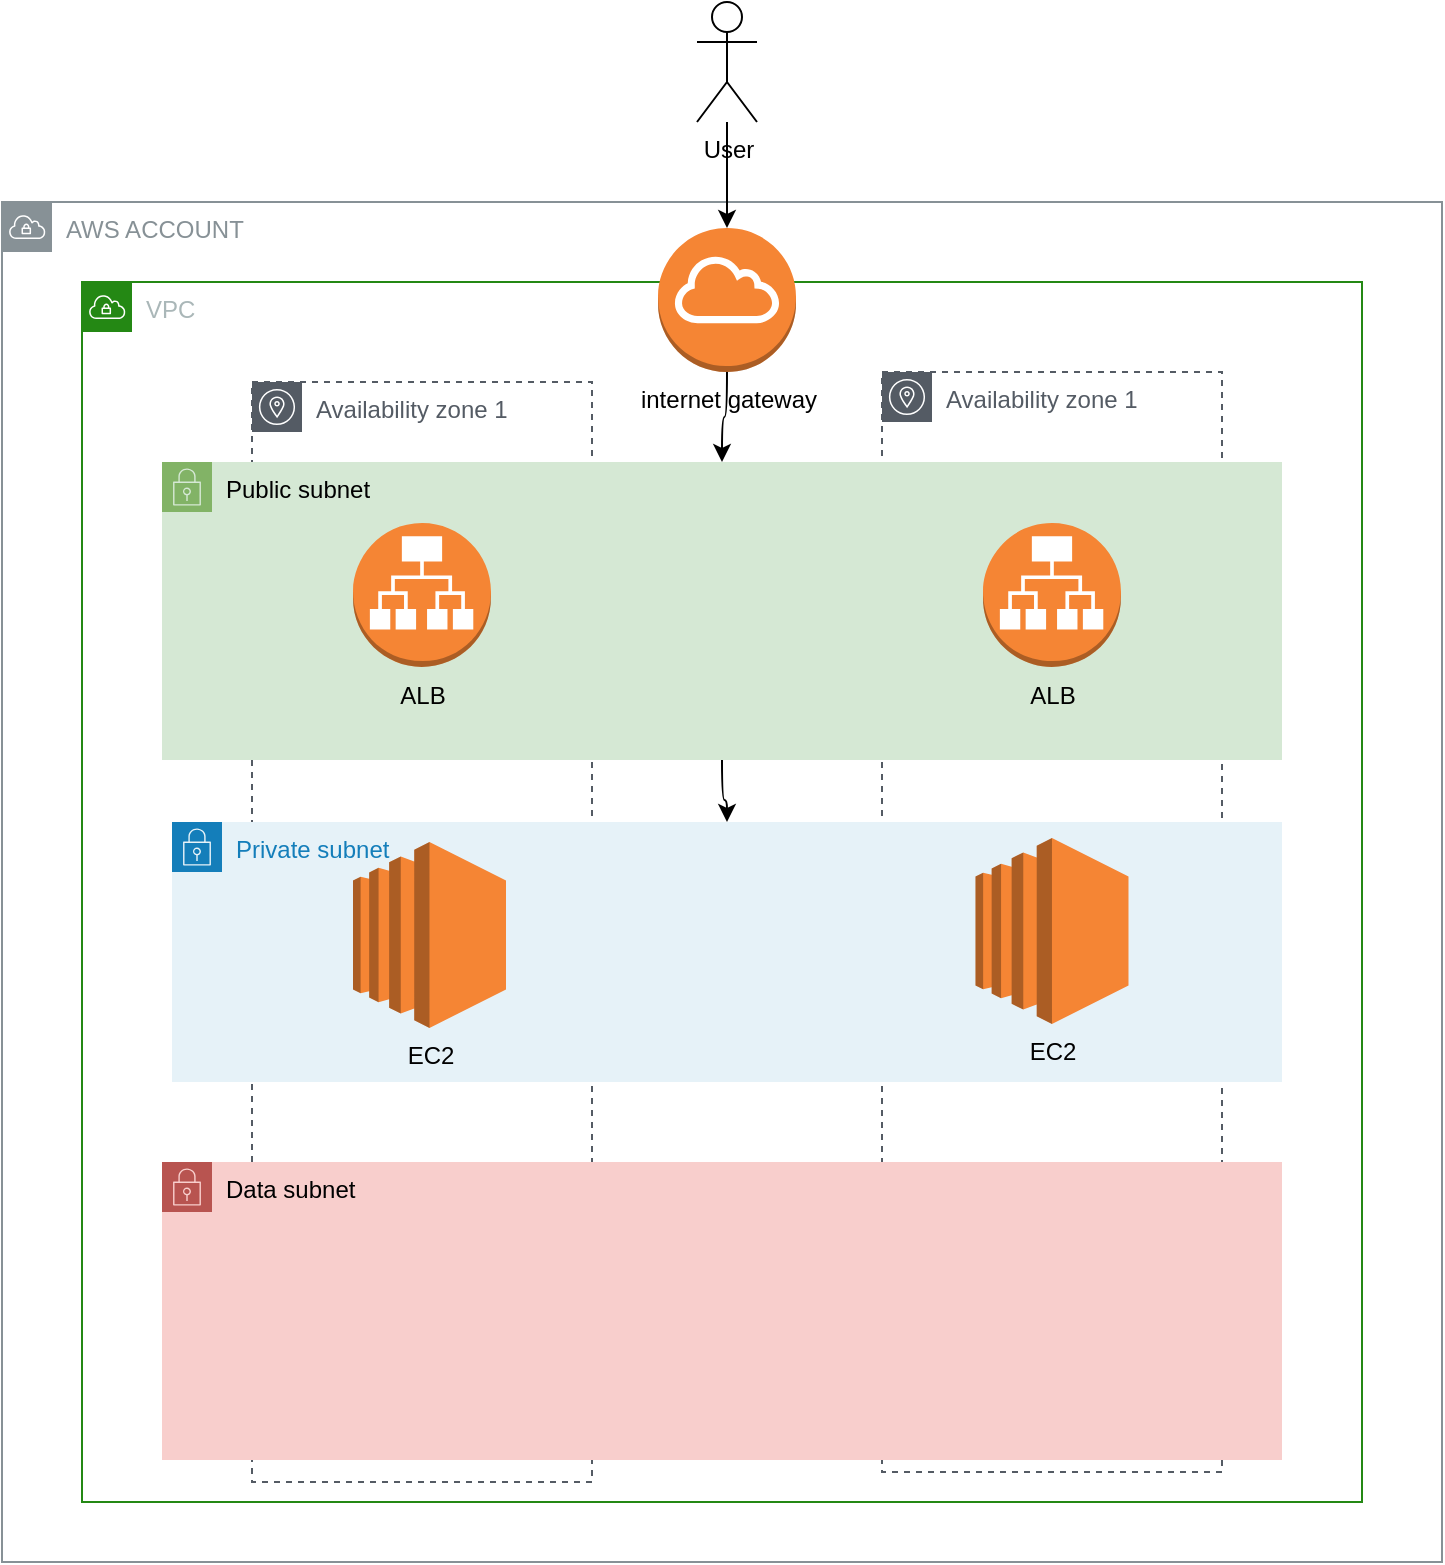 <mxfile version="14.9.6" type="device" pages="4"><diagram id="Ma9Dg9CK7ELXVlegxtlD" name="0"><mxGraphModel dx="946" dy="1841" grid="1" gridSize="10" guides="1" tooltips="1" connect="1" arrows="1" fold="1" page="1" pageScale="1" pageWidth="827" pageHeight="1169" math="0" shadow="0"><root><mxCell id="5slHpJ5o0xWcw2xWlr7M-0"/><mxCell id="5slHpJ5o0xWcw2xWlr7M-1" parent="5slHpJ5o0xWcw2xWlr7M-0"/><mxCell id="5slHpJ5o0xWcw2xWlr7M-13" value="Availability zone 1" style="outlineConnect=0;gradientColor=none;html=1;whiteSpace=wrap;fontSize=12;fontStyle=0;shape=mxgraph.aws4.group;grIcon=mxgraph.aws4.group_availability_zone;strokeColor=#545B64;fillColor=none;verticalAlign=top;align=left;spacingLeft=30;fontColor=#545B64;dashed=1;" parent="5slHpJ5o0xWcw2xWlr7M-1" vertex="1"><mxGeometry x="1120" y="-675" width="170" height="550" as="geometry"/></mxCell><mxCell id="5slHpJ5o0xWcw2xWlr7M-17" value="Availability zone 1" style="outlineConnect=0;gradientColor=none;html=1;whiteSpace=wrap;fontSize=12;fontStyle=0;shape=mxgraph.aws4.group;grIcon=mxgraph.aws4.group_availability_zone;strokeColor=#545B64;fillColor=none;verticalAlign=top;align=left;spacingLeft=30;fontColor=#545B64;dashed=1;" parent="5slHpJ5o0xWcw2xWlr7M-1" vertex="1"><mxGeometry x="805" y="-670" width="170" height="550" as="geometry"/></mxCell><mxCell id="5slHpJ5o0xWcw2xWlr7M-2" value="AWS ACCOUNT" style="outlineConnect=0;gradientColor=none;html=1;whiteSpace=wrap;fontSize=12;fontStyle=0;shape=mxgraph.aws4.group;grIcon=mxgraph.aws4.group_vpc;strokeColor=#879196;fillColor=none;verticalAlign=top;align=left;spacingLeft=30;fontColor=#879196;dashed=0;" parent="5slHpJ5o0xWcw2xWlr7M-1" vertex="1"><mxGeometry x="680" y="-760" width="720" height="680" as="geometry"/></mxCell><mxCell id="5slHpJ5o0xWcw2xWlr7M-3" value="VPC" style="points=[[0,0],[0.25,0],[0.5,0],[0.75,0],[1,0],[1,0.25],[1,0.5],[1,0.75],[1,1],[0.75,1],[0.5,1],[0.25,1],[0,1],[0,0.75],[0,0.5],[0,0.25]];outlineConnect=0;gradientColor=none;html=1;whiteSpace=wrap;fontSize=12;fontStyle=0;shape=mxgraph.aws4.group;grIcon=mxgraph.aws4.group_vpc;strokeColor=#248814;fillColor=none;verticalAlign=top;align=left;spacingLeft=30;fontColor=#AAB7B8;dashed=0;" parent="5slHpJ5o0xWcw2xWlr7M-1" vertex="1"><mxGeometry x="720" y="-720" width="640" height="610" as="geometry"/></mxCell><mxCell id="aQ5Laa9QRJdI8eLqPicz-15" style="edgeStyle=orthogonalEdgeStyle;curved=1;rounded=0;orthogonalLoop=1;jettySize=auto;html=1;" parent="5slHpJ5o0xWcw2xWlr7M-1" source="5slHpJ5o0xWcw2xWlr7M-4" target="5slHpJ5o0xWcw2xWlr7M-6" edge="1"><mxGeometry relative="1" as="geometry"/></mxCell><mxCell id="5slHpJ5o0xWcw2xWlr7M-4" value="Public subnet" style="points=[[0,0],[0.25,0],[0.5,0],[0.75,0],[1,0],[1,0.25],[1,0.5],[1,0.75],[1,1],[0.75,1],[0.5,1],[0.25,1],[0,1],[0,0.75],[0,0.5],[0,0.25]];outlineConnect=0;html=1;whiteSpace=wrap;fontSize=12;fontStyle=0;shape=mxgraph.aws4.group;grIcon=mxgraph.aws4.group_security_group;grStroke=0;strokeColor=#82b366;fillColor=#d5e8d4;verticalAlign=top;align=left;spacingLeft=30;dashed=0;" parent="5slHpJ5o0xWcw2xWlr7M-1" vertex="1"><mxGeometry x="760" y="-630" width="560" height="149" as="geometry"/></mxCell><mxCell id="5slHpJ5o0xWcw2xWlr7M-6" value="Private subnet" style="points=[[0,0],[0.25,0],[0.5,0],[0.75,0],[1,0],[1,0.25],[1,0.5],[1,0.75],[1,1],[0.75,1],[0.5,1],[0.25,1],[0,1],[0,0.75],[0,0.5],[0,0.25]];outlineConnect=0;gradientColor=none;html=1;whiteSpace=wrap;fontSize=12;fontStyle=0;shape=mxgraph.aws4.group;grIcon=mxgraph.aws4.group_security_group;grStroke=0;strokeColor=#147EBA;fillColor=#E6F2F8;verticalAlign=top;align=left;spacingLeft=30;fontColor=#147EBA;dashed=0;" parent="5slHpJ5o0xWcw2xWlr7M-1" vertex="1"><mxGeometry x="765" y="-450" width="555" height="130" as="geometry"/></mxCell><mxCell id="5slHpJ5o0xWcw2xWlr7M-7" value="Data subnet" style="points=[[0,0],[0.25,0],[0.5,0],[0.75,0],[1,0],[1,0.25],[1,0.5],[1,0.75],[1,1],[0.75,1],[0.5,1],[0.25,1],[0,1],[0,0.75],[0,0.5],[0,0.25]];outlineConnect=0;html=1;whiteSpace=wrap;fontSize=12;fontStyle=0;shape=mxgraph.aws4.group;grIcon=mxgraph.aws4.group_security_group;grStroke=0;strokeColor=#b85450;fillColor=#f8cecc;verticalAlign=top;align=left;spacingLeft=30;dashed=0;" parent="5slHpJ5o0xWcw2xWlr7M-1" vertex="1"><mxGeometry x="760" y="-280" width="560" height="149" as="geometry"/></mxCell><mxCell id="aQ5Laa9QRJdI8eLqPicz-14" style="edgeStyle=orthogonalEdgeStyle;curved=1;rounded=0;orthogonalLoop=1;jettySize=auto;html=1;" parent="5slHpJ5o0xWcw2xWlr7M-1" source="5slHpJ5o0xWcw2xWlr7M-10" target="5slHpJ5o0xWcw2xWlr7M-4" edge="1"><mxGeometry relative="1" as="geometry"/></mxCell><mxCell id="5slHpJ5o0xWcw2xWlr7M-10" value="internet gateway" style="outlineConnect=0;dashed=0;verticalLabelPosition=bottom;verticalAlign=top;align=center;html=1;shape=mxgraph.aws3.internet_gateway;fillColor=#F58534;gradientColor=none;" parent="5slHpJ5o0xWcw2xWlr7M-1" vertex="1"><mxGeometry x="1008" y="-747" width="69" height="72" as="geometry"/></mxCell><mxCell id="aQ5Laa9QRJdI8eLqPicz-0" value="ALB" style="outlineConnect=0;dashed=0;verticalLabelPosition=bottom;verticalAlign=top;align=center;html=1;shape=mxgraph.aws3.application_load_balancer;fillColor=#F58534;gradientColor=none;" parent="5slHpJ5o0xWcw2xWlr7M-1" vertex="1"><mxGeometry x="855.5" y="-599.5" width="69" height="72" as="geometry"/></mxCell><mxCell id="aQ5Laa9QRJdI8eLqPicz-1" value="ALB" style="outlineConnect=0;dashed=0;verticalLabelPosition=bottom;verticalAlign=top;align=center;html=1;shape=mxgraph.aws3.application_load_balancer;fillColor=#F58534;gradientColor=none;" parent="5slHpJ5o0xWcw2xWlr7M-1" vertex="1"><mxGeometry x="1170.5" y="-599.5" width="69" height="72" as="geometry"/></mxCell><mxCell id="aQ5Laa9QRJdI8eLqPicz-2" value="EC2" style="outlineConnect=0;dashed=0;verticalLabelPosition=bottom;verticalAlign=top;align=center;html=1;shape=mxgraph.aws3.ec2;fillColor=#F58534;gradientColor=none;" parent="5slHpJ5o0xWcw2xWlr7M-1" vertex="1"><mxGeometry x="855.5" y="-440" width="76.5" height="93" as="geometry"/></mxCell><mxCell id="aQ5Laa9QRJdI8eLqPicz-3" value="EC2" style="outlineConnect=0;dashed=0;verticalLabelPosition=bottom;verticalAlign=top;align=center;html=1;shape=mxgraph.aws3.ec2;fillColor=#F58534;gradientColor=none;" parent="5slHpJ5o0xWcw2xWlr7M-1" vertex="1"><mxGeometry x="1166.75" y="-442" width="76.5" height="93" as="geometry"/></mxCell><mxCell id="aQ5Laa9QRJdI8eLqPicz-7" style="edgeStyle=orthogonalEdgeStyle;rounded=0;orthogonalLoop=1;jettySize=auto;html=1;" parent="5slHpJ5o0xWcw2xWlr7M-1" source="aQ5Laa9QRJdI8eLqPicz-6" target="5slHpJ5o0xWcw2xWlr7M-10" edge="1"><mxGeometry relative="1" as="geometry"/></mxCell><mxCell id="aQ5Laa9QRJdI8eLqPicz-6" value="User" style="shape=umlActor;verticalLabelPosition=bottom;verticalAlign=top;html=1;" parent="5slHpJ5o0xWcw2xWlr7M-1" vertex="1"><mxGeometry x="1027.5" y="-860" width="30" height="60" as="geometry"/></mxCell></root></mxGraphModel></diagram><diagram id="2tEOukYQJAOPcmCJ0uJn" name="1"><mxGraphModel dx="946" dy="1841" grid="1" gridSize="10" guides="1" tooltips="1" connect="1" arrows="1" fold="1" page="1" pageScale="1" pageWidth="827" pageHeight="1169" math="0" shadow="0"><root><mxCell id="G-Dwr1kCQEwum4MxPE1M-0"/><mxCell id="G-Dwr1kCQEwum4MxPE1M-1" parent="G-Dwr1kCQEwum4MxPE1M-0"/><mxCell id="EyVnhmVKSMGyIf03xAKr-16" value="Availability zone 1" style="outlineConnect=0;gradientColor=none;html=1;whiteSpace=wrap;fontSize=12;fontStyle=0;shape=mxgraph.aws4.group;grIcon=mxgraph.aws4.group_availability_zone;strokeColor=#545B64;fillColor=none;verticalAlign=top;align=left;spacingLeft=30;fontColor=#545B64;dashed=1;" vertex="1" parent="G-Dwr1kCQEwum4MxPE1M-1"><mxGeometry x="1130" y="-665" width="170" height="550" as="geometry"/></mxCell><mxCell id="EyVnhmVKSMGyIf03xAKr-17" value="Availability zone 1" style="outlineConnect=0;gradientColor=none;html=1;whiteSpace=wrap;fontSize=12;fontStyle=0;shape=mxgraph.aws4.group;grIcon=mxgraph.aws4.group_availability_zone;strokeColor=#545B64;fillColor=none;verticalAlign=top;align=left;spacingLeft=30;fontColor=#545B64;dashed=1;" vertex="1" parent="G-Dwr1kCQEwum4MxPE1M-1"><mxGeometry x="815" y="-660" width="170" height="550" as="geometry"/></mxCell><mxCell id="EyVnhmVKSMGyIf03xAKr-18" value="AWS ACCOUNT" style="outlineConnect=0;gradientColor=none;html=1;whiteSpace=wrap;fontSize=12;fontStyle=0;shape=mxgraph.aws4.group;grIcon=mxgraph.aws4.group_vpc;strokeColor=#879196;fillColor=none;verticalAlign=top;align=left;spacingLeft=30;fontColor=#879196;dashed=0;" vertex="1" parent="G-Dwr1kCQEwum4MxPE1M-1"><mxGeometry x="690" y="-750" width="720" height="680" as="geometry"/></mxCell><mxCell id="EyVnhmVKSMGyIf03xAKr-19" value="VPC" style="points=[[0,0],[0.25,0],[0.5,0],[0.75,0],[1,0],[1,0.25],[1,0.5],[1,0.75],[1,1],[0.75,1],[0.5,1],[0.25,1],[0,1],[0,0.75],[0,0.5],[0,0.25]];outlineConnect=0;gradientColor=none;html=1;whiteSpace=wrap;fontSize=12;fontStyle=0;shape=mxgraph.aws4.group;grIcon=mxgraph.aws4.group_vpc;strokeColor=#248814;fillColor=none;verticalAlign=top;align=left;spacingLeft=30;fontColor=#AAB7B8;dashed=0;" vertex="1" parent="G-Dwr1kCQEwum4MxPE1M-1"><mxGeometry x="730" y="-710" width="640" height="610" as="geometry"/></mxCell><mxCell id="EyVnhmVKSMGyIf03xAKr-20" style="edgeStyle=orthogonalEdgeStyle;curved=1;rounded=0;orthogonalLoop=1;jettySize=auto;html=1;" edge="1" parent="G-Dwr1kCQEwum4MxPE1M-1" source="EyVnhmVKSMGyIf03xAKr-21" target="EyVnhmVKSMGyIf03xAKr-22"><mxGeometry relative="1" as="geometry"/></mxCell><mxCell id="EyVnhmVKSMGyIf03xAKr-21" value="Public subnet" style="points=[[0,0],[0.25,0],[0.5,0],[0.75,0],[1,0],[1,0.25],[1,0.5],[1,0.75],[1,1],[0.75,1],[0.5,1],[0.25,1],[0,1],[0,0.75],[0,0.5],[0,0.25]];outlineConnect=0;html=1;whiteSpace=wrap;fontSize=12;fontStyle=0;shape=mxgraph.aws4.group;grIcon=mxgraph.aws4.group_security_group;grStroke=0;strokeColor=#82b366;fillColor=#d5e8d4;verticalAlign=top;align=left;spacingLeft=30;dashed=0;" vertex="1" parent="G-Dwr1kCQEwum4MxPE1M-1"><mxGeometry x="770" y="-620" width="560" height="149" as="geometry"/></mxCell><mxCell id="EyVnhmVKSMGyIf03xAKr-22" value="Private subnet" style="points=[[0,0],[0.25,0],[0.5,0],[0.75,0],[1,0],[1,0.25],[1,0.5],[1,0.75],[1,1],[0.75,1],[0.5,1],[0.25,1],[0,1],[0,0.75],[0,0.5],[0,0.25]];outlineConnect=0;gradientColor=none;html=1;whiteSpace=wrap;fontSize=12;fontStyle=0;shape=mxgraph.aws4.group;grIcon=mxgraph.aws4.group_security_group;grStroke=0;strokeColor=#147EBA;fillColor=#E6F2F8;verticalAlign=top;align=left;spacingLeft=30;fontColor=#147EBA;dashed=0;" vertex="1" parent="G-Dwr1kCQEwum4MxPE1M-1"><mxGeometry x="775" y="-440" width="555" height="130" as="geometry"/></mxCell><mxCell id="EyVnhmVKSMGyIf03xAKr-23" value="Data subnet" style="points=[[0,0],[0.25,0],[0.5,0],[0.75,0],[1,0],[1,0.25],[1,0.5],[1,0.75],[1,1],[0.75,1],[0.5,1],[0.25,1],[0,1],[0,0.75],[0,0.5],[0,0.25]];outlineConnect=0;html=1;whiteSpace=wrap;fontSize=12;fontStyle=0;shape=mxgraph.aws4.group;grIcon=mxgraph.aws4.group_security_group;grStroke=0;strokeColor=#b85450;fillColor=#f8cecc;verticalAlign=top;align=left;spacingLeft=30;dashed=0;" vertex="1" parent="G-Dwr1kCQEwum4MxPE1M-1"><mxGeometry x="770" y="-270" width="560" height="149" as="geometry"/></mxCell><mxCell id="EyVnhmVKSMGyIf03xAKr-24" style="edgeStyle=orthogonalEdgeStyle;curved=1;rounded=0;orthogonalLoop=1;jettySize=auto;html=1;" edge="1" parent="G-Dwr1kCQEwum4MxPE1M-1" source="EyVnhmVKSMGyIf03xAKr-25" target="EyVnhmVKSMGyIf03xAKr-21"><mxGeometry relative="1" as="geometry"/></mxCell><mxCell id="EyVnhmVKSMGyIf03xAKr-25" value="internet gateway" style="outlineConnect=0;dashed=0;verticalLabelPosition=bottom;verticalAlign=top;align=center;html=1;shape=mxgraph.aws3.internet_gateway;fillColor=#F58534;gradientColor=none;" vertex="1" parent="G-Dwr1kCQEwum4MxPE1M-1"><mxGeometry x="1018" y="-737" width="69" height="72" as="geometry"/></mxCell><mxCell id="EyVnhmVKSMGyIf03xAKr-28" value="EC2" style="outlineConnect=0;dashed=0;verticalLabelPosition=bottom;verticalAlign=top;align=center;html=1;shape=mxgraph.aws3.ec2;fillColor=#F58534;gradientColor=none;" vertex="1" parent="G-Dwr1kCQEwum4MxPE1M-1"><mxGeometry x="865.5" y="-430" width="76.5" height="93" as="geometry"/></mxCell><mxCell id="EyVnhmVKSMGyIf03xAKr-30" style="edgeStyle=orthogonalEdgeStyle;rounded=0;orthogonalLoop=1;jettySize=auto;html=1;" edge="1" parent="G-Dwr1kCQEwum4MxPE1M-1" source="EyVnhmVKSMGyIf03xAKr-31" target="EyVnhmVKSMGyIf03xAKr-25"><mxGeometry relative="1" as="geometry"/></mxCell><mxCell id="EyVnhmVKSMGyIf03xAKr-31" value="User" style="shape=umlActor;verticalLabelPosition=bottom;verticalAlign=top;html=1;" vertex="1" parent="G-Dwr1kCQEwum4MxPE1M-1"><mxGeometry x="1037.5" y="-850" width="30" height="60" as="geometry"/></mxCell></root></mxGraphModel></diagram><diagram id="svVjen6e2mRf5B0eGUMI" name="2"><mxGraphModel dx="946" dy="1841" grid="1" gridSize="10" guides="1" tooltips="1" connect="1" arrows="1" fold="1" page="1" pageScale="1" pageWidth="827" pageHeight="1169" math="0" shadow="0"><root><mxCell id="CIgQ3s9qpUuFfK3STemu-0"/><mxCell id="CIgQ3s9qpUuFfK3STemu-1" parent="CIgQ3s9qpUuFfK3STemu-0"/><mxCell id="CIgQ3s9qpUuFfK3STemu-2" value="Availability zone 1" style="outlineConnect=0;gradientColor=none;html=1;whiteSpace=wrap;fontSize=12;fontStyle=0;shape=mxgraph.aws4.group;grIcon=mxgraph.aws4.group_availability_zone;strokeColor=#545B64;fillColor=none;verticalAlign=top;align=left;spacingLeft=30;fontColor=#545B64;dashed=1;" vertex="1" parent="CIgQ3s9qpUuFfK3STemu-1"><mxGeometry x="1120" y="-675" width="170" height="550" as="geometry"/></mxCell><mxCell id="CIgQ3s9qpUuFfK3STemu-3" value="Availability zone 1" style="outlineConnect=0;gradientColor=none;html=1;whiteSpace=wrap;fontSize=12;fontStyle=0;shape=mxgraph.aws4.group;grIcon=mxgraph.aws4.group_availability_zone;strokeColor=#545B64;fillColor=none;verticalAlign=top;align=left;spacingLeft=30;fontColor=#545B64;dashed=1;" vertex="1" parent="CIgQ3s9qpUuFfK3STemu-1"><mxGeometry x="805" y="-670" width="170" height="550" as="geometry"/></mxCell><mxCell id="CIgQ3s9qpUuFfK3STemu-4" value="AWS ACCOUNT" style="outlineConnect=0;gradientColor=none;html=1;whiteSpace=wrap;fontSize=12;fontStyle=0;shape=mxgraph.aws4.group;grIcon=mxgraph.aws4.group_vpc;strokeColor=#879196;fillColor=none;verticalAlign=top;align=left;spacingLeft=30;fontColor=#879196;dashed=0;" vertex="1" parent="CIgQ3s9qpUuFfK3STemu-1"><mxGeometry x="680" y="-760" width="720" height="680" as="geometry"/></mxCell><mxCell id="CIgQ3s9qpUuFfK3STemu-5" value="VPC" style="points=[[0,0],[0.25,0],[0.5,0],[0.75,0],[1,0],[1,0.25],[1,0.5],[1,0.75],[1,1],[0.75,1],[0.5,1],[0.25,1],[0,1],[0,0.75],[0,0.5],[0,0.25]];outlineConnect=0;gradientColor=none;html=1;whiteSpace=wrap;fontSize=12;fontStyle=0;shape=mxgraph.aws4.group;grIcon=mxgraph.aws4.group_vpc;strokeColor=#248814;fillColor=none;verticalAlign=top;align=left;spacingLeft=30;fontColor=#AAB7B8;dashed=0;" vertex="1" parent="CIgQ3s9qpUuFfK3STemu-1"><mxGeometry x="720" y="-720" width="640" height="610" as="geometry"/></mxCell><mxCell id="CIgQ3s9qpUuFfK3STemu-6" style="edgeStyle=orthogonalEdgeStyle;curved=1;rounded=0;orthogonalLoop=1;jettySize=auto;html=1;" edge="1" parent="CIgQ3s9qpUuFfK3STemu-1" source="CIgQ3s9qpUuFfK3STemu-7" target="CIgQ3s9qpUuFfK3STemu-8"><mxGeometry relative="1" as="geometry"/></mxCell><mxCell id="CIgQ3s9qpUuFfK3STemu-7" value="Public subnet" style="points=[[0,0],[0.25,0],[0.5,0],[0.75,0],[1,0],[1,0.25],[1,0.5],[1,0.75],[1,1],[0.75,1],[0.5,1],[0.25,1],[0,1],[0,0.75],[0,0.5],[0,0.25]];outlineConnect=0;html=1;whiteSpace=wrap;fontSize=12;fontStyle=0;shape=mxgraph.aws4.group;grIcon=mxgraph.aws4.group_security_group;grStroke=0;strokeColor=#82b366;fillColor=#d5e8d4;verticalAlign=top;align=left;spacingLeft=30;dashed=0;" vertex="1" parent="CIgQ3s9qpUuFfK3STemu-1"><mxGeometry x="760" y="-630" width="560" height="149" as="geometry"/></mxCell><mxCell id="CIgQ3s9qpUuFfK3STemu-8" value="Private subnet" style="points=[[0,0],[0.25,0],[0.5,0],[0.75,0],[1,0],[1,0.25],[1,0.5],[1,0.75],[1,1],[0.75,1],[0.5,1],[0.25,1],[0,1],[0,0.75],[0,0.5],[0,0.25]];outlineConnect=0;gradientColor=none;html=1;whiteSpace=wrap;fontSize=12;fontStyle=0;shape=mxgraph.aws4.group;grIcon=mxgraph.aws4.group_security_group;grStroke=0;strokeColor=#147EBA;fillColor=#E6F2F8;verticalAlign=top;align=left;spacingLeft=30;fontColor=#147EBA;dashed=0;" vertex="1" parent="CIgQ3s9qpUuFfK3STemu-1"><mxGeometry x="765" y="-450" width="555" height="130" as="geometry"/></mxCell><mxCell id="CIgQ3s9qpUuFfK3STemu-9" value="Data subnet" style="points=[[0,0],[0.25,0],[0.5,0],[0.75,0],[1,0],[1,0.25],[1,0.5],[1,0.75],[1,1],[0.75,1],[0.5,1],[0.25,1],[0,1],[0,0.75],[0,0.5],[0,0.25]];outlineConnect=0;html=1;whiteSpace=wrap;fontSize=12;fontStyle=0;shape=mxgraph.aws4.group;grIcon=mxgraph.aws4.group_security_group;grStroke=0;strokeColor=#b85450;fillColor=#f8cecc;verticalAlign=top;align=left;spacingLeft=30;dashed=0;" vertex="1" parent="CIgQ3s9qpUuFfK3STemu-1"><mxGeometry x="760" y="-280" width="560" height="149" as="geometry"/></mxCell><mxCell id="CIgQ3s9qpUuFfK3STemu-10" style="edgeStyle=orthogonalEdgeStyle;curved=1;rounded=0;orthogonalLoop=1;jettySize=auto;html=1;" edge="1" parent="CIgQ3s9qpUuFfK3STemu-1" source="CIgQ3s9qpUuFfK3STemu-11" target="CIgQ3s9qpUuFfK3STemu-7"><mxGeometry relative="1" as="geometry"/></mxCell><mxCell id="CIgQ3s9qpUuFfK3STemu-11" value="internet gateway" style="outlineConnect=0;dashed=0;verticalLabelPosition=bottom;verticalAlign=top;align=center;html=1;shape=mxgraph.aws3.internet_gateway;fillColor=#F58534;gradientColor=none;" vertex="1" parent="CIgQ3s9qpUuFfK3STemu-1"><mxGeometry x="1008" y="-747" width="69" height="72" as="geometry"/></mxCell><mxCell id="CIgQ3s9qpUuFfK3STemu-14" value="EC2" style="outlineConnect=0;dashed=0;verticalLabelPosition=bottom;verticalAlign=top;align=center;html=1;shape=mxgraph.aws3.ec2;fillColor=#F58534;gradientColor=none;" vertex="1" parent="CIgQ3s9qpUuFfK3STemu-1"><mxGeometry x="855.5" y="-440" width="76.5" height="93" as="geometry"/></mxCell><mxCell id="CIgQ3s9qpUuFfK3STemu-15" value="EC2" style="outlineConnect=0;dashed=0;verticalLabelPosition=bottom;verticalAlign=top;align=center;html=1;shape=mxgraph.aws3.ec2;fillColor=#F58534;gradientColor=none;" vertex="1" parent="CIgQ3s9qpUuFfK3STemu-1"><mxGeometry x="1166.75" y="-442" width="76.5" height="93" as="geometry"/></mxCell><mxCell id="CIgQ3s9qpUuFfK3STemu-16" style="edgeStyle=orthogonalEdgeStyle;rounded=0;orthogonalLoop=1;jettySize=auto;html=1;" edge="1" parent="CIgQ3s9qpUuFfK3STemu-1" source="CIgQ3s9qpUuFfK3STemu-17" target="CIgQ3s9qpUuFfK3STemu-11"><mxGeometry relative="1" as="geometry"/></mxCell><mxCell id="CIgQ3s9qpUuFfK3STemu-17" value="User" style="shape=umlActor;verticalLabelPosition=bottom;verticalAlign=top;html=1;" vertex="1" parent="CIgQ3s9qpUuFfK3STemu-1"><mxGeometry x="1027.5" y="-860" width="30" height="60" as="geometry"/></mxCell></root></mxGraphModel></diagram><diagram id="bviAzoAKwIQy_m6VCCwr" name="3"><mxGraphModel dx="946" dy="1841" grid="1" gridSize="10" guides="1" tooltips="1" connect="1" arrows="1" fold="1" page="1" pageScale="1" pageWidth="827" pageHeight="1169" math="0" shadow="0"><root><mxCell id="UcuCsRuGRxmQNba4O4mu-0"/><mxCell id="UcuCsRuGRxmQNba4O4mu-1" parent="UcuCsRuGRxmQNba4O4mu-0"/><mxCell id="UcuCsRuGRxmQNba4O4mu-2" value="Availability zone 1" style="outlineConnect=0;gradientColor=none;html=1;whiteSpace=wrap;fontSize=12;fontStyle=0;shape=mxgraph.aws4.group;grIcon=mxgraph.aws4.group_availability_zone;strokeColor=#545B64;fillColor=none;verticalAlign=top;align=left;spacingLeft=30;fontColor=#545B64;dashed=1;" vertex="1" parent="UcuCsRuGRxmQNba4O4mu-1"><mxGeometry x="1120" y="-675" width="170" height="550" as="geometry"/></mxCell><mxCell id="UcuCsRuGRxmQNba4O4mu-3" value="Availability zone 1" style="outlineConnect=0;gradientColor=none;html=1;whiteSpace=wrap;fontSize=12;fontStyle=0;shape=mxgraph.aws4.group;grIcon=mxgraph.aws4.group_availability_zone;strokeColor=#545B64;fillColor=none;verticalAlign=top;align=left;spacingLeft=30;fontColor=#545B64;dashed=1;" vertex="1" parent="UcuCsRuGRxmQNba4O4mu-1"><mxGeometry x="805" y="-670" width="170" height="550" as="geometry"/></mxCell><mxCell id="UcuCsRuGRxmQNba4O4mu-4" value="AWS ACCOUNT" style="outlineConnect=0;gradientColor=none;html=1;whiteSpace=wrap;fontSize=12;fontStyle=0;shape=mxgraph.aws4.group;grIcon=mxgraph.aws4.group_vpc;strokeColor=#879196;fillColor=none;verticalAlign=top;align=left;spacingLeft=30;fontColor=#879196;dashed=0;" vertex="1" parent="UcuCsRuGRxmQNba4O4mu-1"><mxGeometry x="680" y="-760" width="720" height="680" as="geometry"/></mxCell><mxCell id="UcuCsRuGRxmQNba4O4mu-5" value="VPC" style="points=[[0,0],[0.25,0],[0.5,0],[0.75,0],[1,0],[1,0.25],[1,0.5],[1,0.75],[1,1],[0.75,1],[0.5,1],[0.25,1],[0,1],[0,0.75],[0,0.5],[0,0.25]];outlineConnect=0;gradientColor=none;html=1;whiteSpace=wrap;fontSize=12;fontStyle=0;shape=mxgraph.aws4.group;grIcon=mxgraph.aws4.group_vpc;strokeColor=#248814;fillColor=none;verticalAlign=top;align=left;spacingLeft=30;fontColor=#AAB7B8;dashed=0;" vertex="1" parent="UcuCsRuGRxmQNba4O4mu-1"><mxGeometry x="720" y="-720" width="640" height="610" as="geometry"/></mxCell><mxCell id="UcuCsRuGRxmQNba4O4mu-6" style="edgeStyle=orthogonalEdgeStyle;curved=1;rounded=0;orthogonalLoop=1;jettySize=auto;html=1;" edge="1" parent="UcuCsRuGRxmQNba4O4mu-1" source="UcuCsRuGRxmQNba4O4mu-7" target="UcuCsRuGRxmQNba4O4mu-8"><mxGeometry relative="1" as="geometry"/></mxCell><mxCell id="UcuCsRuGRxmQNba4O4mu-7" value="Public subnet" style="points=[[0,0],[0.25,0],[0.5,0],[0.75,0],[1,0],[1,0.25],[1,0.5],[1,0.75],[1,1],[0.75,1],[0.5,1],[0.25,1],[0,1],[0,0.75],[0,0.5],[0,0.25]];outlineConnect=0;html=1;whiteSpace=wrap;fontSize=12;fontStyle=0;shape=mxgraph.aws4.group;grIcon=mxgraph.aws4.group_security_group;grStroke=0;strokeColor=#82b366;fillColor=#d5e8d4;verticalAlign=top;align=left;spacingLeft=30;dashed=0;" vertex="1" parent="UcuCsRuGRxmQNba4O4mu-1"><mxGeometry x="760" y="-630" width="560" height="149" as="geometry"/></mxCell><mxCell id="UcuCsRuGRxmQNba4O4mu-8" value="Private subnet" style="points=[[0,0],[0.25,0],[0.5,0],[0.75,0],[1,0],[1,0.25],[1,0.5],[1,0.75],[1,1],[0.75,1],[0.5,1],[0.25,1],[0,1],[0,0.75],[0,0.5],[0,0.25]];outlineConnect=0;gradientColor=none;html=1;whiteSpace=wrap;fontSize=12;fontStyle=0;shape=mxgraph.aws4.group;grIcon=mxgraph.aws4.group_security_group;grStroke=0;strokeColor=#147EBA;fillColor=#E6F2F8;verticalAlign=top;align=left;spacingLeft=30;fontColor=#147EBA;dashed=0;" vertex="1" parent="UcuCsRuGRxmQNba4O4mu-1"><mxGeometry x="765" y="-450" width="555" height="130" as="geometry"/></mxCell><mxCell id="UcuCsRuGRxmQNba4O4mu-9" value="Data subnet" style="points=[[0,0],[0.25,0],[0.5,0],[0.75,0],[1,0],[1,0.25],[1,0.5],[1,0.75],[1,1],[0.75,1],[0.5,1],[0.25,1],[0,1],[0,0.75],[0,0.5],[0,0.25]];outlineConnect=0;html=1;whiteSpace=wrap;fontSize=12;fontStyle=0;shape=mxgraph.aws4.group;grIcon=mxgraph.aws4.group_security_group;grStroke=0;strokeColor=#b85450;fillColor=#f8cecc;verticalAlign=top;align=left;spacingLeft=30;dashed=0;" vertex="1" parent="UcuCsRuGRxmQNba4O4mu-1"><mxGeometry x="760" y="-280" width="560" height="149" as="geometry"/></mxCell><mxCell id="UcuCsRuGRxmQNba4O4mu-10" style="edgeStyle=orthogonalEdgeStyle;curved=1;rounded=0;orthogonalLoop=1;jettySize=auto;html=1;" edge="1" parent="UcuCsRuGRxmQNba4O4mu-1" source="UcuCsRuGRxmQNba4O4mu-11" target="UcuCsRuGRxmQNba4O4mu-7"><mxGeometry relative="1" as="geometry"/></mxCell><mxCell id="UcuCsRuGRxmQNba4O4mu-11" value="internet gateway" style="outlineConnect=0;dashed=0;verticalLabelPosition=bottom;verticalAlign=top;align=center;html=1;shape=mxgraph.aws3.internet_gateway;fillColor=#F58534;gradientColor=none;" vertex="1" parent="UcuCsRuGRxmQNba4O4mu-1"><mxGeometry x="1008" y="-747" width="69" height="72" as="geometry"/></mxCell><mxCell id="UcuCsRuGRxmQNba4O4mu-12" value="ALB" style="outlineConnect=0;dashed=0;verticalLabelPosition=bottom;verticalAlign=top;align=center;html=1;shape=mxgraph.aws3.application_load_balancer;fillColor=#F58534;gradientColor=none;" vertex="1" parent="UcuCsRuGRxmQNba4O4mu-1"><mxGeometry x="855.5" y="-599.5" width="69" height="72" as="geometry"/></mxCell><mxCell id="UcuCsRuGRxmQNba4O4mu-13" value="ALB" style="outlineConnect=0;dashed=0;verticalLabelPosition=bottom;verticalAlign=top;align=center;html=1;shape=mxgraph.aws3.application_load_balancer;fillColor=#F58534;gradientColor=none;" vertex="1" parent="UcuCsRuGRxmQNba4O4mu-1"><mxGeometry x="1170.5" y="-599.5" width="69" height="72" as="geometry"/></mxCell><mxCell id="UcuCsRuGRxmQNba4O4mu-14" value="EC2" style="outlineConnect=0;dashed=0;verticalLabelPosition=bottom;verticalAlign=top;align=center;html=1;shape=mxgraph.aws3.ec2;fillColor=#F58534;gradientColor=none;" vertex="1" parent="UcuCsRuGRxmQNba4O4mu-1"><mxGeometry x="855.5" y="-440" width="76.5" height="93" as="geometry"/></mxCell><mxCell id="UcuCsRuGRxmQNba4O4mu-15" value="EC2" style="outlineConnect=0;dashed=0;verticalLabelPosition=bottom;verticalAlign=top;align=center;html=1;shape=mxgraph.aws3.ec2;fillColor=#F58534;gradientColor=none;" vertex="1" parent="UcuCsRuGRxmQNba4O4mu-1"><mxGeometry x="1166.75" y="-442" width="76.5" height="93" as="geometry"/></mxCell><mxCell id="UcuCsRuGRxmQNba4O4mu-16" style="edgeStyle=orthogonalEdgeStyle;rounded=0;orthogonalLoop=1;jettySize=auto;html=1;" edge="1" parent="UcuCsRuGRxmQNba4O4mu-1" source="UcuCsRuGRxmQNba4O4mu-17" target="UcuCsRuGRxmQNba4O4mu-11"><mxGeometry relative="1" as="geometry"/></mxCell><mxCell id="UcuCsRuGRxmQNba4O4mu-17" value="User" style="shape=umlActor;verticalLabelPosition=bottom;verticalAlign=top;html=1;" vertex="1" parent="UcuCsRuGRxmQNba4O4mu-1"><mxGeometry x="1027.5" y="-860" width="30" height="60" as="geometry"/></mxCell></root></mxGraphModel></diagram></mxfile>